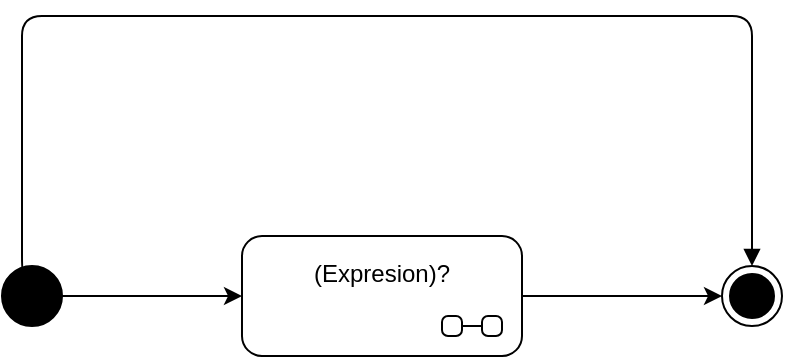 <mxfile>
    <diagram id="qUGULV0JGBTAnPyl8L_S" name="Page-1">
        <mxGraphModel dx="1050" dy="717" grid="1" gridSize="2" guides="1" tooltips="1" connect="1" arrows="1" fold="1" page="1" pageScale="1" pageWidth="850" pageHeight="1100" math="0" shadow="0">
            <root>
                <mxCell id="0"/>
                <mxCell id="1" parent="0"/>
                <mxCell id="8" style="edgeStyle=orthogonalEdgeStyle;html=1;exitX=1;exitY=0.5;exitDx=0;exitDy=0;entryX=0;entryY=0.5;entryDx=0;entryDy=0;" edge="1" parent="1" source="2" target="4">
                    <mxGeometry relative="1" as="geometry"/>
                </mxCell>
                <mxCell id="2" value="(Expresion)?" style="shape=umlState;rounded=1;verticalAlign=top;spacingTop=5;umlStateSymbol=collapseState;absoluteArcSize=1;arcSize=10;" vertex="1" parent="1">
                    <mxGeometry x="350" y="420" width="140" height="60" as="geometry"/>
                </mxCell>
                <mxCell id="7" style="edgeStyle=orthogonalEdgeStyle;html=1;exitX=1;exitY=0.5;exitDx=0;exitDy=0;entryX=0;entryY=0.5;entryDx=0;entryDy=0;" edge="1" parent="1" source="3" target="2">
                    <mxGeometry relative="1" as="geometry"/>
                </mxCell>
                <mxCell id="3" value="" style="ellipse;fillColor=strokeColor;" vertex="1" parent="1">
                    <mxGeometry x="230" y="435" width="30" height="30" as="geometry"/>
                </mxCell>
                <mxCell id="4" value="" style="ellipse;html=1;shape=endState;fillColor=strokeColor;" vertex="1" parent="1">
                    <mxGeometry x="590" y="435" width="30" height="30" as="geometry"/>
                </mxCell>
                <mxCell id="5" value="" style="html=1;verticalAlign=bottom;labelBackgroundColor=none;endArrow=block;endFill=1;edgeStyle=orthogonalEdgeStyle;exitX=0.5;exitY=0;exitDx=0;exitDy=0;" edge="1" parent="1" source="3" target="4">
                    <mxGeometry width="160" relative="1" as="geometry">
                        <mxPoint x="240" y="380" as="sourcePoint"/>
                        <mxPoint x="610" y="370" as="targetPoint"/>
                        <Array as="points">
                            <mxPoint x="240" y="440"/>
                            <mxPoint x="240" y="310"/>
                            <mxPoint x="605" y="310"/>
                        </Array>
                    </mxGeometry>
                </mxCell>
            </root>
        </mxGraphModel>
    </diagram>
</mxfile>